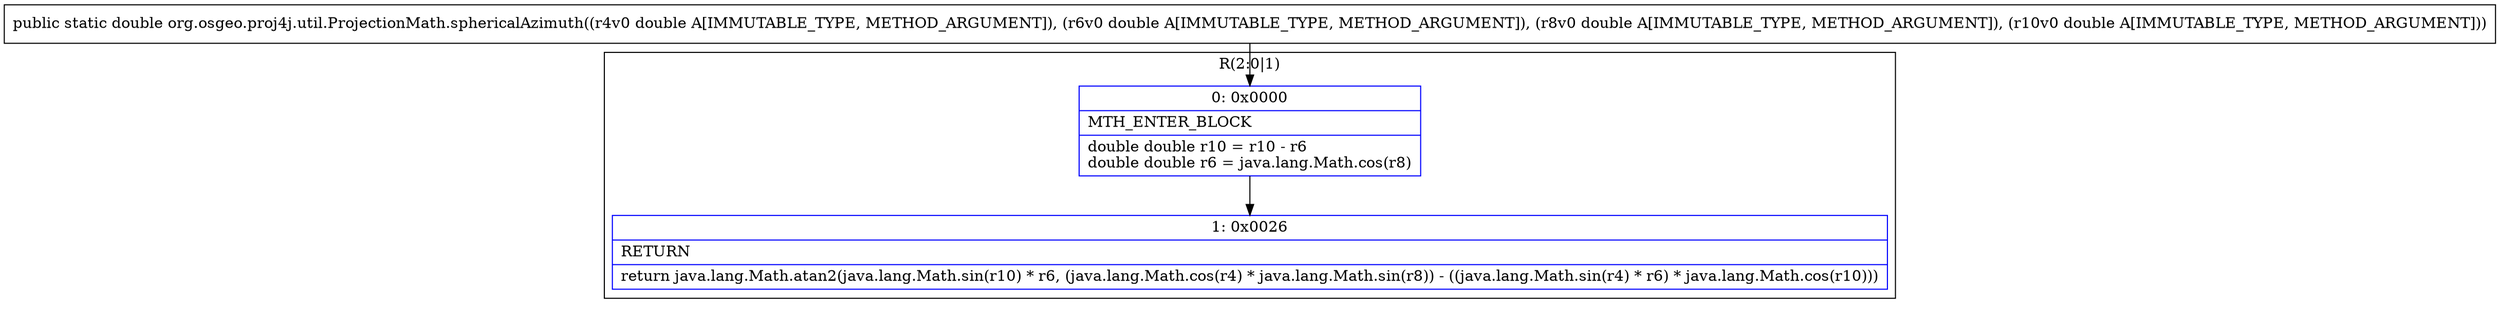 digraph "CFG fororg.osgeo.proj4j.util.ProjectionMath.sphericalAzimuth(DDDD)D" {
subgraph cluster_Region_1054087637 {
label = "R(2:0|1)";
node [shape=record,color=blue];
Node_0 [shape=record,label="{0\:\ 0x0000|MTH_ENTER_BLOCK\l|double double r10 = r10 \- r6\ldouble double r6 = java.lang.Math.cos(r8)\l}"];
Node_1 [shape=record,label="{1\:\ 0x0026|RETURN\l|return java.lang.Math.atan2(java.lang.Math.sin(r10) * r6, (java.lang.Math.cos(r4) * java.lang.Math.sin(r8)) \- ((java.lang.Math.sin(r4) * r6) * java.lang.Math.cos(r10)))\l}"];
}
MethodNode[shape=record,label="{public static double org.osgeo.proj4j.util.ProjectionMath.sphericalAzimuth((r4v0 double A[IMMUTABLE_TYPE, METHOD_ARGUMENT]), (r6v0 double A[IMMUTABLE_TYPE, METHOD_ARGUMENT]), (r8v0 double A[IMMUTABLE_TYPE, METHOD_ARGUMENT]), (r10v0 double A[IMMUTABLE_TYPE, METHOD_ARGUMENT])) }"];
MethodNode -> Node_0;
Node_0 -> Node_1;
}

